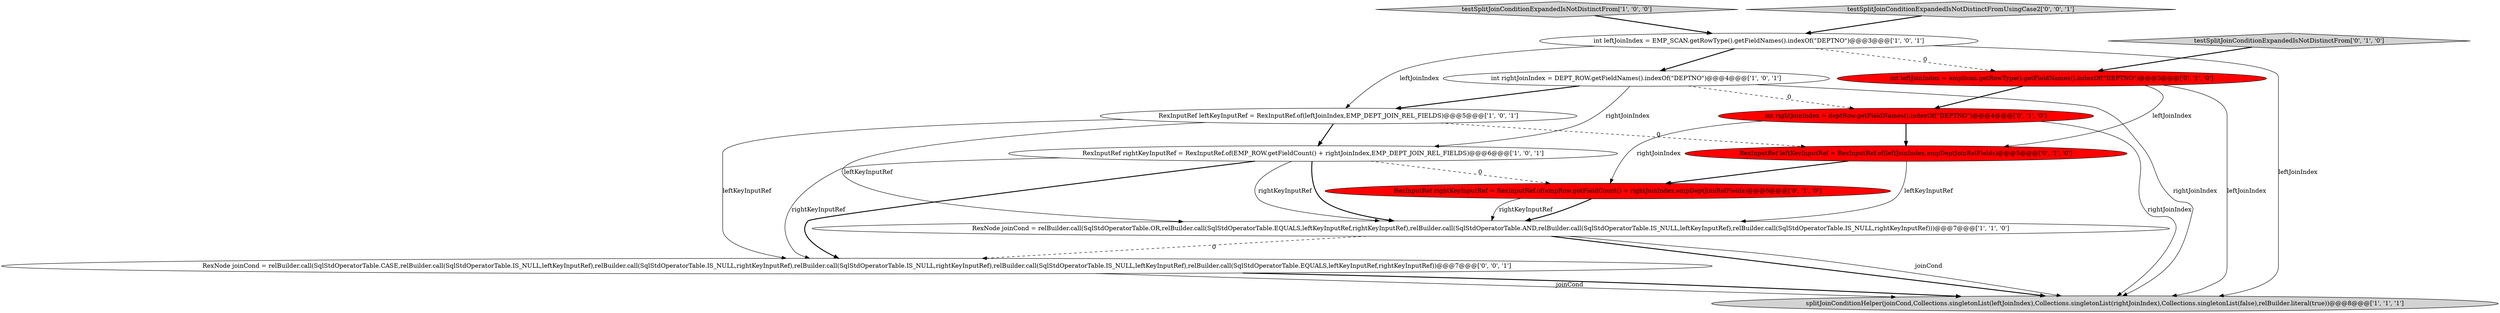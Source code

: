 digraph {
1 [style = filled, label = "testSplitJoinConditionExpandedIsNotDistinctFrom['1', '0', '0']", fillcolor = lightgray, shape = diamond image = "AAA0AAABBB1BBB"];
4 [style = filled, label = "RexInputRef rightKeyInputRef = RexInputRef.of(EMP_ROW.getFieldCount() + rightJoinIndex,EMP_DEPT_JOIN_REL_FIELDS)@@@6@@@['1', '0', '1']", fillcolor = white, shape = ellipse image = "AAA0AAABBB1BBB"];
10 [style = filled, label = "int rightJoinIndex = deptRow.getFieldNames().indexOf(\"DEPTNO\")@@@4@@@['0', '1', '0']", fillcolor = red, shape = ellipse image = "AAA1AAABBB2BBB"];
8 [style = filled, label = "int leftJoinIndex = empScan.getRowType().getFieldNames().indexOf(\"DEPTNO\")@@@3@@@['0', '1', '0']", fillcolor = red, shape = ellipse image = "AAA1AAABBB2BBB"];
11 [style = filled, label = "RexInputRef rightKeyInputRef = RexInputRef.of(empRow.getFieldCount() + rightJoinIndex,empDeptJoinRelFields)@@@6@@@['0', '1', '0']", fillcolor = red, shape = ellipse image = "AAA1AAABBB2BBB"];
12 [style = filled, label = "testSplitJoinConditionExpandedIsNotDistinctFromUsingCase2['0', '0', '1']", fillcolor = lightgray, shape = diamond image = "AAA0AAABBB3BBB"];
9 [style = filled, label = "testSplitJoinConditionExpandedIsNotDistinctFrom['0', '1', '0']", fillcolor = lightgray, shape = diamond image = "AAA0AAABBB2BBB"];
13 [style = filled, label = "RexNode joinCond = relBuilder.call(SqlStdOperatorTable.CASE,relBuilder.call(SqlStdOperatorTable.IS_NULL,leftKeyInputRef),relBuilder.call(SqlStdOperatorTable.IS_NULL,rightKeyInputRef),relBuilder.call(SqlStdOperatorTable.IS_NULL,rightKeyInputRef),relBuilder.call(SqlStdOperatorTable.IS_NULL,leftKeyInputRef),relBuilder.call(SqlStdOperatorTable.EQUALS,leftKeyInputRef,rightKeyInputRef))@@@7@@@['0', '0', '1']", fillcolor = white, shape = ellipse image = "AAA0AAABBB3BBB"];
7 [style = filled, label = "RexInputRef leftKeyInputRef = RexInputRef.of(leftJoinIndex,empDeptJoinRelFields)@@@5@@@['0', '1', '0']", fillcolor = red, shape = ellipse image = "AAA1AAABBB2BBB"];
3 [style = filled, label = "RexNode joinCond = relBuilder.call(SqlStdOperatorTable.OR,relBuilder.call(SqlStdOperatorTable.EQUALS,leftKeyInputRef,rightKeyInputRef),relBuilder.call(SqlStdOperatorTable.AND,relBuilder.call(SqlStdOperatorTable.IS_NULL,leftKeyInputRef),relBuilder.call(SqlStdOperatorTable.IS_NULL,rightKeyInputRef)))@@@7@@@['1', '1', '0']", fillcolor = white, shape = ellipse image = "AAA0AAABBB1BBB"];
6 [style = filled, label = "RexInputRef leftKeyInputRef = RexInputRef.of(leftJoinIndex,EMP_DEPT_JOIN_REL_FIELDS)@@@5@@@['1', '0', '1']", fillcolor = white, shape = ellipse image = "AAA0AAABBB1BBB"];
5 [style = filled, label = "int rightJoinIndex = DEPT_ROW.getFieldNames().indexOf(\"DEPTNO\")@@@4@@@['1', '0', '1']", fillcolor = white, shape = ellipse image = "AAA0AAABBB1BBB"];
0 [style = filled, label = "splitJoinConditionHelper(joinCond,Collections.singletonList(leftJoinIndex),Collections.singletonList(rightJoinIndex),Collections.singletonList(false),relBuilder.literal(true))@@@8@@@['1', '1', '1']", fillcolor = lightgray, shape = ellipse image = "AAA0AAABBB1BBB"];
2 [style = filled, label = "int leftJoinIndex = EMP_SCAN.getRowType().getFieldNames().indexOf(\"DEPTNO\")@@@3@@@['1', '0', '1']", fillcolor = white, shape = ellipse image = "AAA0AAABBB1BBB"];
4->3 [style = bold, label=""];
8->10 [style = bold, label=""];
2->5 [style = bold, label=""];
7->11 [style = bold, label=""];
5->4 [style = solid, label="rightJoinIndex"];
8->7 [style = solid, label="leftJoinIndex"];
8->0 [style = solid, label="leftJoinIndex"];
6->7 [style = dashed, label="0"];
4->13 [style = solid, label="rightKeyInputRef"];
4->13 [style = bold, label=""];
10->0 [style = solid, label="rightJoinIndex"];
6->3 [style = solid, label="leftKeyInputRef"];
2->6 [style = solid, label="leftJoinIndex"];
4->3 [style = solid, label="rightKeyInputRef"];
9->8 [style = bold, label=""];
3->13 [style = dashed, label="0"];
2->8 [style = dashed, label="0"];
10->7 [style = bold, label=""];
3->0 [style = bold, label=""];
6->4 [style = bold, label=""];
12->2 [style = bold, label=""];
5->6 [style = bold, label=""];
6->13 [style = solid, label="leftKeyInputRef"];
5->10 [style = dashed, label="0"];
11->3 [style = bold, label=""];
3->0 [style = solid, label="joinCond"];
11->3 [style = solid, label="rightKeyInputRef"];
7->3 [style = solid, label="leftKeyInputRef"];
13->0 [style = solid, label="joinCond"];
5->0 [style = solid, label="rightJoinIndex"];
10->11 [style = solid, label="rightJoinIndex"];
1->2 [style = bold, label=""];
4->11 [style = dashed, label="0"];
2->0 [style = solid, label="leftJoinIndex"];
13->0 [style = bold, label=""];
}

